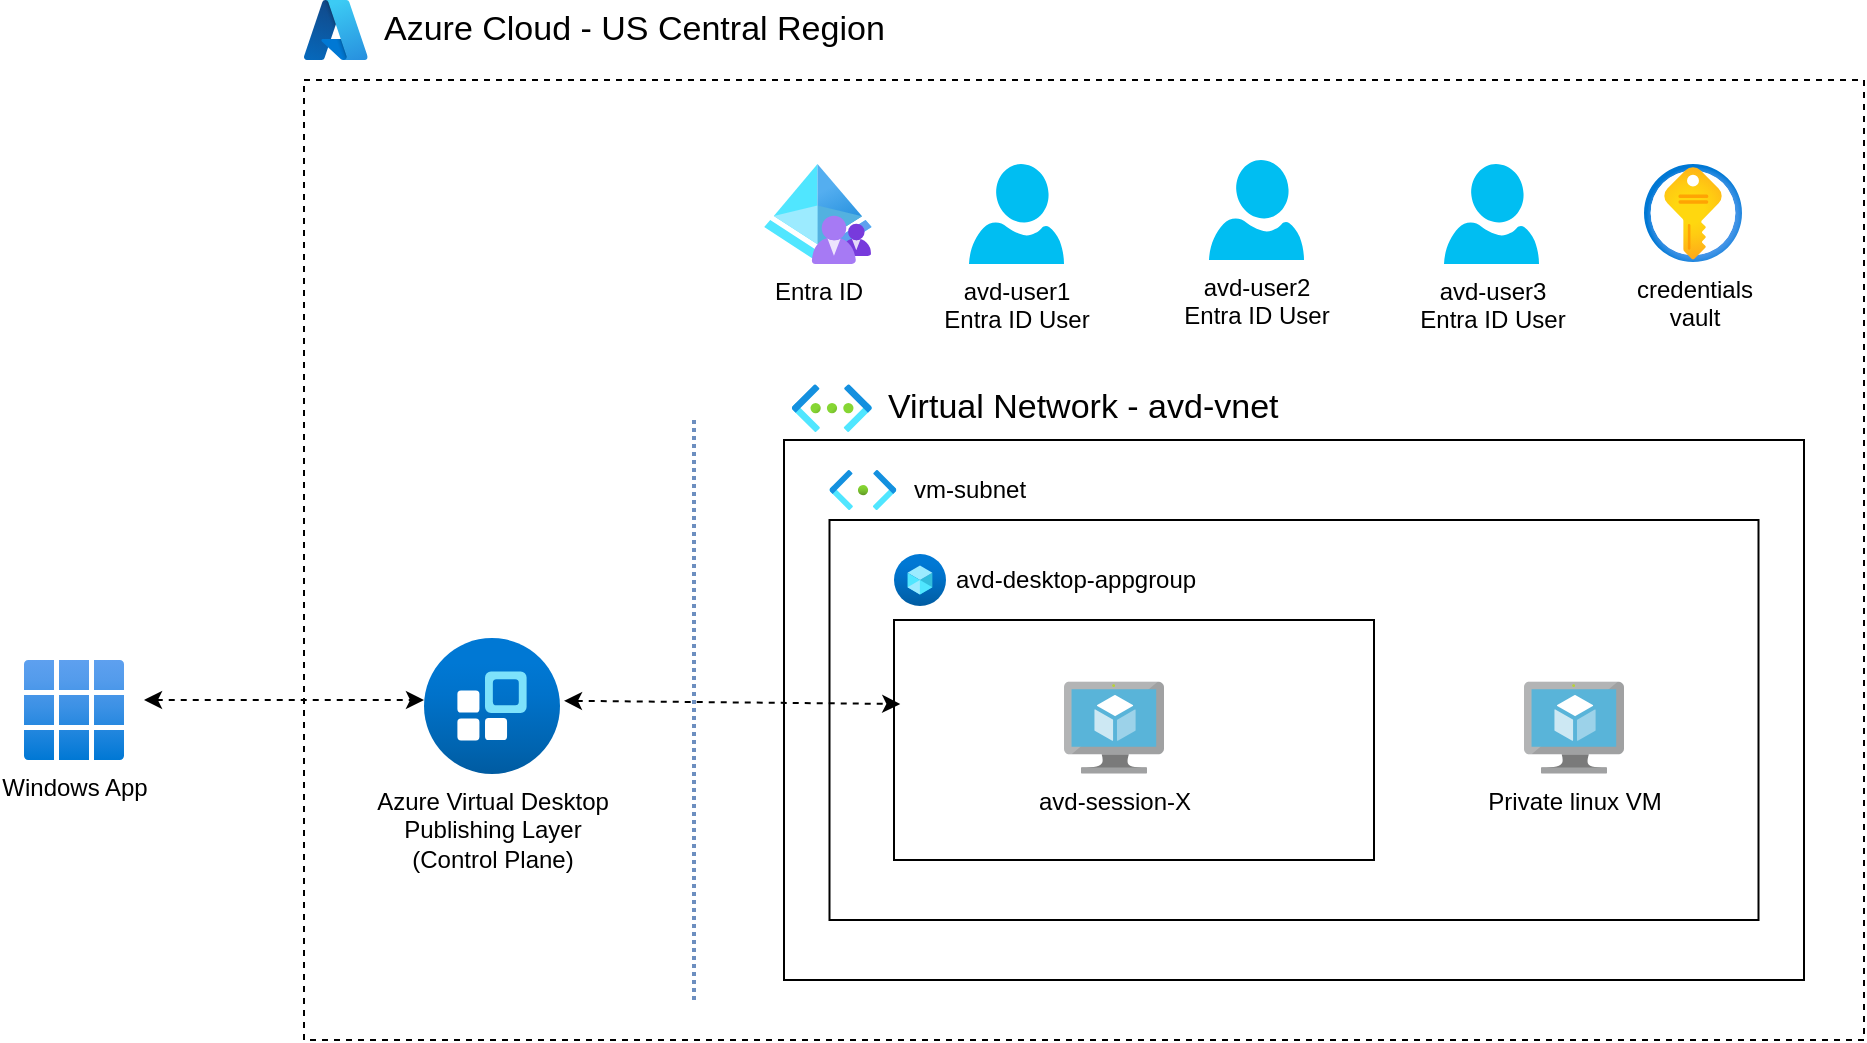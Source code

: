 <mxfile version="26.2.14">
  <diagram id="7gcUSTIZ7YSJ5vT40chW" name="Page-1">
    <mxGraphModel grid="1" page="1" gridSize="10" guides="1" tooltips="1" connect="1" arrows="1" fold="1" pageScale="1" pageWidth="1169" pageHeight="827" background="#ffffff" math="0" shadow="0">
      <root>
        <mxCell id="0" />
        <mxCell id="1" parent="0" />
        <mxCell id="M7SeO1mPTdzSNuAZCHN5-28" value="" style="fillColor=default;rounded=0;labelBackgroundColor=none;fontColor=none;noLabel=1;shadow=0;glass=0;html=1;whiteSpace=wrap;verticalAlign=middle;dashed=1;" vertex="1" parent="1">
          <mxGeometry x="290" y="-650" width="780" height="480" as="geometry" />
        </mxCell>
        <mxCell id="M7SeO1mPTdzSNuAZCHN5-29" value="" style="whiteSpace=wrap;html=1;rounded=0;fillColor=none;" vertex="1" parent="1">
          <mxGeometry x="530" y="-470" width="510" height="270" as="geometry" />
        </mxCell>
        <mxCell id="M7SeO1mPTdzSNuAZCHN5-30" value="Azure Cloud - US Central Region" style="image;aspect=fixed;html=1;points=[];align=left;fontSize=17;image=img/lib/azure2/other/Azure_A.svg;labelBackgroundColor=none;labelPosition=right;verticalLabelPosition=middle;verticalAlign=middle;spacing=8;" vertex="1" parent="1">
          <mxGeometry x="290" y="-690" width="31.82" height="30" as="geometry" />
        </mxCell>
        <mxCell id="M7SeO1mPTdzSNuAZCHN5-35" value="Virtual Network - avd-vnet" style="image;aspect=fixed;html=1;points=[];align=left;fontSize=17;image=img/lib/azure2/networking/Virtual_Networks.svg;labelBackgroundColor=none;labelPosition=right;verticalLabelPosition=middle;verticalAlign=middle;spacing=8;" vertex="1" parent="1">
          <mxGeometry x="533.91" y="-497.88" width="40" height="23.88" as="geometry" />
        </mxCell>
        <mxCell id="M7SeO1mPTdzSNuAZCHN5-36" value="" style="whiteSpace=wrap;html=1;fillColor=none;rounded=0;" vertex="1" parent="1">
          <mxGeometry x="552.75" y="-430" width="464.5" height="200" as="geometry" />
        </mxCell>
        <mxCell id="M7SeO1mPTdzSNuAZCHN5-42" value="&lt;div&gt;&lt;span style=&quot;color: light-dark(rgb(0, 0, 0), rgb(255, 255, 255));&quot;&gt;vm-subnet&lt;/span&gt;&lt;/div&gt;" style="image;aspect=fixed;html=1;points=[];align=left;fontSize=12;image=img/lib/azure2/networking/Subnet.svg;labelBackgroundColor=none;labelPosition=right;verticalLabelPosition=middle;verticalAlign=middle;spacing=9;" vertex="1" parent="1">
          <mxGeometry x="552.75" y="-455" width="33.4" height="20" as="geometry" />
        </mxCell>
        <mxCell id="hxHz8kK3HIn9z9jJP5gE-2" value="avd-user2&lt;div&gt;Entra ID User&lt;/div&gt;" style="verticalLabelPosition=bottom;html=1;verticalAlign=top;align=center;strokeColor=none;fillColor=#00BEF2;shape=mxgraph.azure.user;" vertex="1" parent="1">
          <mxGeometry x="742.5" y="-610" width="47.5" height="50" as="geometry" />
        </mxCell>
        <mxCell id="hxHz8kK3HIn9z9jJP5gE-3" value="avd-user1&lt;div&gt;Entra ID User&lt;/div&gt;" style="verticalLabelPosition=bottom;html=1;verticalAlign=top;align=center;strokeColor=none;fillColor=#00BEF2;shape=mxgraph.azure.user;" vertex="1" parent="1">
          <mxGeometry x="622.5" y="-608" width="47.5" height="50" as="geometry" />
        </mxCell>
        <mxCell id="hxHz8kK3HIn9z9jJP5gE-4" value="avd-user3&lt;div&gt;Entra ID User&lt;/div&gt;" style="verticalLabelPosition=bottom;html=1;verticalAlign=top;align=center;strokeColor=none;fillColor=#00BEF2;shape=mxgraph.azure.user;" vertex="1" parent="1">
          <mxGeometry x="860" y="-608" width="47.5" height="50" as="geometry" />
        </mxCell>
        <mxCell id="hxHz8kK3HIn9z9jJP5gE-6" value="credentials&lt;div&gt;vault&lt;/div&gt;" style="image;aspect=fixed;html=1;points=[];align=center;fontSize=12;image=img/lib/azure2/security/Key_Vaults.svg;" vertex="1" parent="1">
          <mxGeometry x="960" y="-608" width="49" height="49" as="geometry" />
        </mxCell>
        <mxCell id="hxHz8kK3HIn9z9jJP5gE-7" value="" style="whiteSpace=wrap;html=1;fillColor=none;rounded=0;" vertex="1" parent="1">
          <mxGeometry x="585" y="-380" width="240" height="120" as="geometry" />
        </mxCell>
        <mxCell id="hxHz8kK3HIn9z9jJP5gE-9" value="avd-session-X" style="image;sketch=0;aspect=fixed;html=1;points=[];align=center;fontSize=12;image=img/lib/mscae/Virtual_Machine.svg;labelBackgroundColor=none;" vertex="1" parent="1">
          <mxGeometry x="670" y="-349.25" width="50" height="46" as="geometry" />
        </mxCell>
        <mxCell id="hxHz8kK3HIn9z9jJP5gE-14" value="avd-desktop-appgroup" style="image;aspect=fixed;html=1;points=[];align=left;fontSize=12;image=img/lib/azure2/compute/Host_Pools.svg;labelBackgroundColor=none;labelPosition=right;verticalLabelPosition=middle;verticalAlign=middle;spacingLeft=3;" vertex="1" parent="1">
          <mxGeometry x="585" y="-413" width="26" height="26" as="geometry" />
        </mxCell>
        <mxCell id="hxHz8kK3HIn9z9jJP5gE-17" value="Private linux VM" style="image;sketch=0;aspect=fixed;html=1;points=[];align=center;fontSize=12;image=img/lib/mscae/Virtual_Machine.svg;labelBackgroundColor=none;" vertex="1" parent="1">
          <mxGeometry x="900" y="-349.25" width="50" height="46" as="geometry" />
        </mxCell>
        <mxCell id="hxHz8kK3HIn9z9jJP5gE-19" value="" style="line;strokeWidth=2;direction=south;html=1;fillColor=#dae8fc;strokeColor=#6c8ebf;dashed=1;dashPattern=1 1;" vertex="1" parent="1">
          <mxGeometry x="480" y="-480" width="10" height="290" as="geometry" />
        </mxCell>
        <mxCell id="hxHz8kK3HIn9z9jJP5gE-20" value="Entra ID" style="image;aspect=fixed;html=1;points=[];align=center;fontSize=12;image=img/lib/azure2/identity/Azure_AD_B2C.svg;" vertex="1" parent="1">
          <mxGeometry x="520" y="-608" width="53.91" height="50" as="geometry" />
        </mxCell>
        <mxCell id="hxHz8kK3HIn9z9jJP5gE-23" value="" style="endArrow=classic;html=1;rounded=0;entryX=0.013;entryY=0.35;entryDx=0;entryDy=0;entryPerimeter=0;dashed=1;startArrow=classic;startFill=1;" edge="1" parent="1" target="hxHz8kK3HIn9z9jJP5gE-7">
          <mxGeometry width="50" height="50" relative="1" as="geometry">
            <mxPoint x="420" y="-339.616" as="sourcePoint" />
            <mxPoint x="610" y="-330" as="targetPoint" />
          </mxGeometry>
        </mxCell>
        <mxCell id="hxHz8kK3HIn9z9jJP5gE-26" value="Azure Virtual Desktop&lt;div&gt;Publishing Layer&lt;/div&gt;&lt;div&gt;(Control Plane)&lt;/div&gt;" style="image;aspect=fixed;html=1;points=[];align=center;fontSize=12;image=img/lib/azure2/compute/Workspaces2.svg;labelBackgroundColor=none;" vertex="1" parent="1">
          <mxGeometry x="350" y="-371" width="68" height="68" as="geometry" />
        </mxCell>
        <mxCell id="hxHz8kK3HIn9z9jJP5gE-29" value="Windows App&lt;div&gt;&lt;br&gt;&lt;/div&gt;" style="image;aspect=fixed;html=1;points=[];align=center;fontSize=12;image=img/lib/azure2/intune/Client_Apps.svg;labelBackgroundColor=none;" vertex="1" parent="1">
          <mxGeometry x="150" y="-360" width="50" height="50" as="geometry" />
        </mxCell>
        <mxCell id="hxHz8kK3HIn9z9jJP5gE-30" value="" style="endArrow=classic;html=1;rounded=0;dashed=1;startArrow=classic;startFill=1;" edge="1" parent="1">
          <mxGeometry width="50" height="50" relative="1" as="geometry">
            <mxPoint x="210" y="-340" as="sourcePoint" />
            <mxPoint x="350" y="-340" as="targetPoint" />
          </mxGeometry>
        </mxCell>
      </root>
    </mxGraphModel>
  </diagram>
</mxfile>

